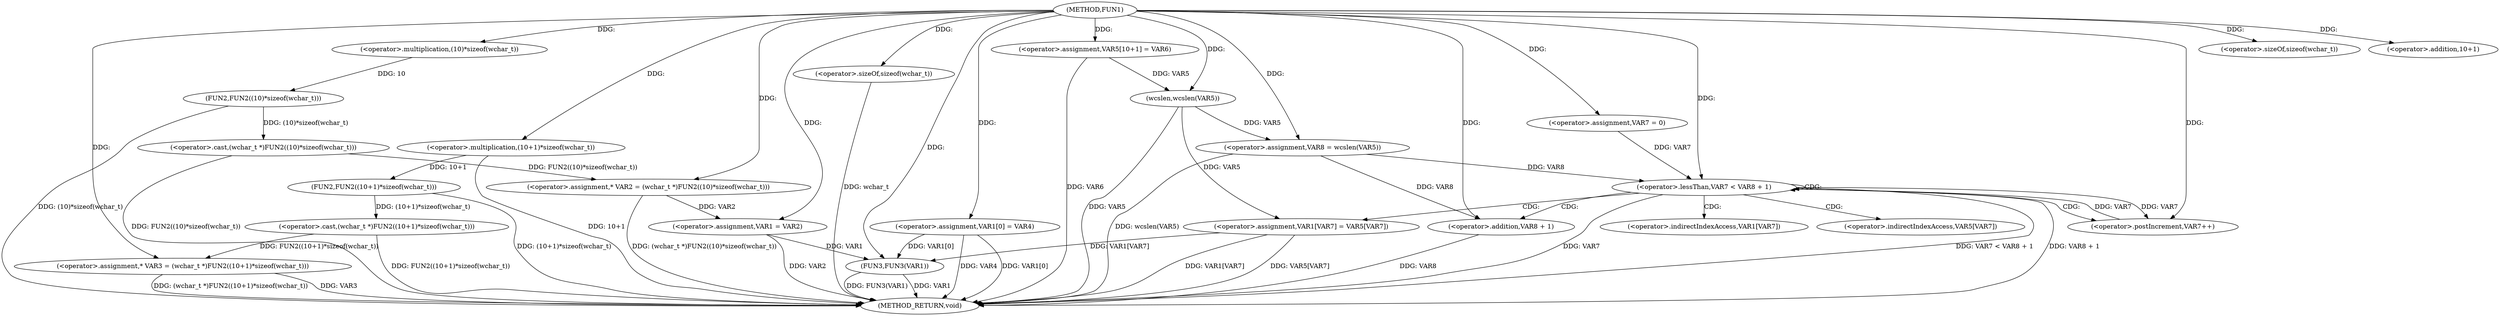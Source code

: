 digraph FUN1 {  
"1000100" [label = "(METHOD,FUN1)" ]
"1000165" [label = "(METHOD_RETURN,void)" ]
"1000104" [label = "(<operator>.assignment,* VAR2 = (wchar_t *)FUN2((10)*sizeof(wchar_t)))" ]
"1000106" [label = "(<operator>.cast,(wchar_t *)FUN2((10)*sizeof(wchar_t)))" ]
"1000108" [label = "(FUN2,FUN2((10)*sizeof(wchar_t)))" ]
"1000109" [label = "(<operator>.multiplication,(10)*sizeof(wchar_t))" ]
"1000111" [label = "(<operator>.sizeOf,sizeof(wchar_t))" ]
"1000114" [label = "(<operator>.assignment,* VAR3 = (wchar_t *)FUN2((10+1)*sizeof(wchar_t)))" ]
"1000116" [label = "(<operator>.cast,(wchar_t *)FUN2((10+1)*sizeof(wchar_t)))" ]
"1000118" [label = "(FUN2,FUN2((10+1)*sizeof(wchar_t)))" ]
"1000119" [label = "(<operator>.multiplication,(10+1)*sizeof(wchar_t))" ]
"1000120" [label = "(<operator>.addition,10+1)" ]
"1000123" [label = "(<operator>.sizeOf,sizeof(wchar_t))" ]
"1000125" [label = "(<operator>.assignment,VAR1 = VAR2)" ]
"1000128" [label = "(<operator>.assignment,VAR1[0] = VAR4)" ]
"1000135" [label = "(<operator>.assignment,VAR5[10+1] = VAR6)" ]
"1000140" [label = "(<operator>.assignment,VAR8 = wcslen(VAR5))" ]
"1000142" [label = "(wcslen,wcslen(VAR5))" ]
"1000145" [label = "(<operator>.assignment,VAR7 = 0)" ]
"1000148" [label = "(<operator>.lessThan,VAR7 < VAR8 + 1)" ]
"1000150" [label = "(<operator>.addition,VAR8 + 1)" ]
"1000153" [label = "(<operator>.postIncrement,VAR7++)" ]
"1000156" [label = "(<operator>.assignment,VAR1[VAR7] = VAR5[VAR7])" ]
"1000163" [label = "(FUN3,FUN3(VAR1))" ]
"1000157" [label = "(<operator>.indirectIndexAccess,VAR1[VAR7])" ]
"1000160" [label = "(<operator>.indirectIndexAccess,VAR5[VAR7])" ]
  "1000163" -> "1000165"  [ label = "DDG: VAR1"] 
  "1000140" -> "1000165"  [ label = "DDG: wcslen(VAR5)"] 
  "1000106" -> "1000165"  [ label = "DDG: FUN2((10)*sizeof(wchar_t))"] 
  "1000150" -> "1000165"  [ label = "DDG: VAR8"] 
  "1000156" -> "1000165"  [ label = "DDG: VAR1[VAR7]"] 
  "1000128" -> "1000165"  [ label = "DDG: VAR1[0]"] 
  "1000114" -> "1000165"  [ label = "DDG: VAR3"] 
  "1000116" -> "1000165"  [ label = "DDG: FUN2((10+1)*sizeof(wchar_t))"] 
  "1000148" -> "1000165"  [ label = "DDG: VAR8 + 1"] 
  "1000118" -> "1000165"  [ label = "DDG: (10+1)*sizeof(wchar_t)"] 
  "1000163" -> "1000165"  [ label = "DDG: FUN3(VAR1)"] 
  "1000114" -> "1000165"  [ label = "DDG: (wchar_t *)FUN2((10+1)*sizeof(wchar_t))"] 
  "1000123" -> "1000165"  [ label = "DDG: wchar_t"] 
  "1000156" -> "1000165"  [ label = "DDG: VAR5[VAR7]"] 
  "1000128" -> "1000165"  [ label = "DDG: VAR4"] 
  "1000148" -> "1000165"  [ label = "DDG: VAR7"] 
  "1000148" -> "1000165"  [ label = "DDG: VAR7 < VAR8 + 1"] 
  "1000125" -> "1000165"  [ label = "DDG: VAR2"] 
  "1000119" -> "1000165"  [ label = "DDG: 10+1"] 
  "1000142" -> "1000165"  [ label = "DDG: VAR5"] 
  "1000135" -> "1000165"  [ label = "DDG: VAR6"] 
  "1000104" -> "1000165"  [ label = "DDG: (wchar_t *)FUN2((10)*sizeof(wchar_t))"] 
  "1000108" -> "1000165"  [ label = "DDG: (10)*sizeof(wchar_t)"] 
  "1000106" -> "1000104"  [ label = "DDG: FUN2((10)*sizeof(wchar_t))"] 
  "1000100" -> "1000104"  [ label = "DDG: "] 
  "1000108" -> "1000106"  [ label = "DDG: (10)*sizeof(wchar_t)"] 
  "1000109" -> "1000108"  [ label = "DDG: 10"] 
  "1000100" -> "1000109"  [ label = "DDG: "] 
  "1000100" -> "1000111"  [ label = "DDG: "] 
  "1000116" -> "1000114"  [ label = "DDG: FUN2((10+1)*sizeof(wchar_t))"] 
  "1000100" -> "1000114"  [ label = "DDG: "] 
  "1000118" -> "1000116"  [ label = "DDG: (10+1)*sizeof(wchar_t)"] 
  "1000119" -> "1000118"  [ label = "DDG: 10+1"] 
  "1000100" -> "1000119"  [ label = "DDG: "] 
  "1000100" -> "1000120"  [ label = "DDG: "] 
  "1000100" -> "1000123"  [ label = "DDG: "] 
  "1000104" -> "1000125"  [ label = "DDG: VAR2"] 
  "1000100" -> "1000125"  [ label = "DDG: "] 
  "1000100" -> "1000128"  [ label = "DDG: "] 
  "1000100" -> "1000135"  [ label = "DDG: "] 
  "1000142" -> "1000140"  [ label = "DDG: VAR5"] 
  "1000100" -> "1000140"  [ label = "DDG: "] 
  "1000135" -> "1000142"  [ label = "DDG: VAR5"] 
  "1000100" -> "1000142"  [ label = "DDG: "] 
  "1000100" -> "1000145"  [ label = "DDG: "] 
  "1000153" -> "1000148"  [ label = "DDG: VAR7"] 
  "1000145" -> "1000148"  [ label = "DDG: VAR7"] 
  "1000100" -> "1000148"  [ label = "DDG: "] 
  "1000140" -> "1000148"  [ label = "DDG: VAR8"] 
  "1000140" -> "1000150"  [ label = "DDG: VAR8"] 
  "1000100" -> "1000150"  [ label = "DDG: "] 
  "1000148" -> "1000153"  [ label = "DDG: VAR7"] 
  "1000100" -> "1000153"  [ label = "DDG: "] 
  "1000142" -> "1000156"  [ label = "DDG: VAR5"] 
  "1000125" -> "1000163"  [ label = "DDG: VAR1"] 
  "1000156" -> "1000163"  [ label = "DDG: VAR1[VAR7]"] 
  "1000128" -> "1000163"  [ label = "DDG: VAR1[0]"] 
  "1000100" -> "1000163"  [ label = "DDG: "] 
  "1000148" -> "1000156"  [ label = "CDG: "] 
  "1000148" -> "1000160"  [ label = "CDG: "] 
  "1000148" -> "1000153"  [ label = "CDG: "] 
  "1000148" -> "1000150"  [ label = "CDG: "] 
  "1000148" -> "1000148"  [ label = "CDG: "] 
  "1000148" -> "1000157"  [ label = "CDG: "] 
}
